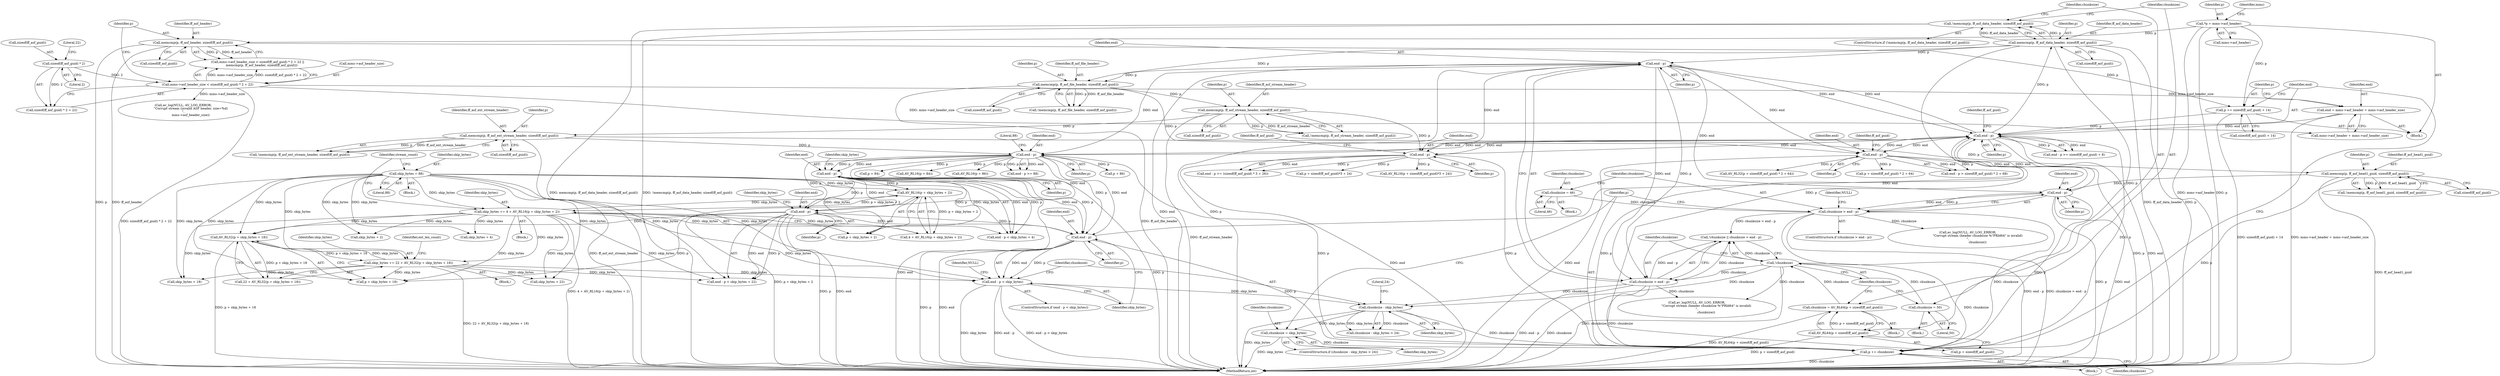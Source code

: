 digraph "0_FFmpeg_cced03dd667a5df6df8fd40d8de0bff477ee02e8@API" {
"1000177" [label="(Call,!memcmp(p, ff_asf_data_header, sizeof(ff_asf_guid)))"];
"1000178" [label="(Call,memcmp(p, ff_asf_data_header, sizeof(ff_asf_guid)))"];
"1000167" [label="(Call,end - p)"];
"1000508" [label="(Call,end - p)"];
"1000202" [label="(Call,end - p)"];
"1000496" [label="(Call,memcmp(p, ff_asf_head1_guid, sizeof(ff_asf_guid)))"];
"1000382" [label="(Call,memcmp(p, ff_asf_ext_stream_header, sizeof(ff_asf_guid)))"];
"1000274" [label="(Call,memcmp(p, ff_asf_stream_header, sizeof(ff_asf_guid)))"];
"1000215" [label="(Call,memcmp(p, ff_asf_file_header, sizeof(ff_asf_guid)))"];
"1000150" [label="(Call,end = mms->asf_header + mms->asf_header_size)"];
"1000125" [label="(Call,mms->asf_header_size < sizeof(ff_asf_guid) * 2 + 22)"];
"1000130" [label="(Call,sizeof(ff_asf_guid) * 2)"];
"1000473" [label="(Call,end - p)"];
"1000419" [label="(Call,end - p)"];
"1000390" [label="(Call,end - p)"];
"1000448" [label="(Call,end - p)"];
"1000282" [label="(Call,end - p)"];
"1000223" [label="(Call,end - p)"];
"1000519" [label="(Call,p += chunksize)"];
"1000200" [label="(Call,chunksize > end - p)"];
"1000198" [label="(Call,!chunksize)"];
"1000184" [label="(Call,chunksize = 50)"];
"1000189" [label="(Call,chunksize = AV_RL64(p + sizeof(ff_asf_guid)))"];
"1000191" [label="(Call,AV_RL64(p + sizeof(ff_asf_guid)))"];
"1000506" [label="(Call,chunksize > end - p)"];
"1000502" [label="(Call,chunksize = 46)"];
"1000490" [label="(Call,chunksize = skip_bytes)"];
"1000486" [label="(Call,chunksize - skip_bytes)"];
"1000472" [label="(Call,end - p < skip_bytes)"];
"1000410" [label="(Call,skip_bytes = 88)"];
"1000432" [label="(Call,skip_bytes += 4 + AV_RL16(p + skip_bytes + 2))"];
"1000436" [label="(Call,AV_RL16(p + skip_bytes + 2))"];
"1000461" [label="(Call,skip_bytes += 22 + AV_RL32(p + skip_bytes + 18))"];
"1000465" [label="(Call,AV_RL32(p + skip_bytes + 18))"];
"1000159" [label="(Call,p += sizeof(ff_asf_guid) + 14)"];
"1000135" [label="(Call,memcmp(p, ff_asf_header, sizeof(ff_asf_guid)))"];
"1000110" [label="(Call,*p = mms->asf_header)"];
"1000108" [label="(Block,)"];
"1000189" [label="(Call,chunksize = AV_RL64(p + sizeof(ff_asf_guid)))"];
"1000519" [label="(Call,p += chunksize)"];
"1000382" [label="(Call,memcmp(p, ff_asf_ext_stream_header, sizeof(ff_asf_guid)))"];
"1000274" [label="(Call,memcmp(p, ff_asf_stream_header, sizeof(ff_asf_guid)))"];
"1000391" [label="(Identifier,end)"];
"1000199" [label="(Identifier,chunksize)"];
"1000509" [label="(Identifier,end)"];
"1000197" [label="(Call,!chunksize || chunksize > end - p)"];
"1000288" [label="(Identifier,ff_asf_guid)"];
"1000120" [label="(Identifier,mms)"];
"1000295" [label="(Call,p + sizeof(ff_asf_guid)*3 + 24)"];
"1000180" [label="(Identifier,ff_asf_data_header)"];
"1000449" [label="(Identifier,end)"];
"1000475" [label="(Identifier,p)"];
"1000451" [label="(Call,skip_bytes + 22)"];
"1000506" [label="(Call,chunksize > end - p)"];
"1000191" [label="(Call,AV_RL64(p + sizeof(ff_asf_guid)))"];
"1000487" [label="(Identifier,chunksize)"];
"1000495" [label="(Call,!memcmp(p, ff_asf_head1_guid, sizeof(ff_asf_guid)))"];
"1000137" [label="(Identifier,ff_asf_header)"];
"1000176" [label="(ControlStructure,if (!memcmp(p, ff_asf_data_header, sizeof(ff_asf_guid))))"];
"1000131" [label="(Call,sizeof(ff_asf_guid))"];
"1000383" [label="(Identifier,p)"];
"1000485" [label="(Call,chunksize - skip_bytes > 24)"];
"1000492" [label="(Identifier,skip_bytes)"];
"1000505" [label="(ControlStructure,if (chunksize > end - p))"];
"1000161" [label="(Call,sizeof(ff_asf_guid) + 14)"];
"1000415" [label="(Identifier,stream_count)"];
"1000218" [label="(Call,sizeof(ff_asf_guid))"];
"1000134" [label="(Literal,22)"];
"1000444" [label="(Identifier,ext_len_count)"];
"1000491" [label="(Identifier,chunksize)"];
"1000436" [label="(Call,AV_RL16(p + skip_bytes + 2))"];
"1000188" [label="(Block,)"];
"1000433" [label="(Identifier,skip_bytes)"];
"1000206" [label="(Call,av_log(NULL, AV_LOG_ERROR,\n                   \"Corrupt stream (header chunksize %\"PRId64\" is invalid)\n\",\n                   chunksize))"];
"1000418" [label="(Call,end - p < skip_bytes + 4)"];
"1000466" [label="(Call,p + skip_bytes + 18)"];
"1000479" [label="(Identifier,NULL)"];
"1000437" [label="(Call,p + skip_bytes + 2)"];
"1000277" [label="(Call,sizeof(ff_asf_guid))"];
"1000502" [label="(Call,chunksize = 46)"];
"1000504" [label="(Literal,46)"];
"1000125" [label="(Call,mms->asf_header_size < sizeof(ff_asf_guid) * 2 + 22)"];
"1000513" [label="(Identifier,NULL)"];
"1000204" [label="(Identifier,p)"];
"1000405" [label="(Call,AV_RL16(p + 86))"];
"1000179" [label="(Identifier,p)"];
"1000461" [label="(Call,skip_bytes += 22 + AV_RL32(p + skip_bytes + 18))"];
"1000421" [label="(Identifier,p)"];
"1000136" [label="(Identifier,p)"];
"1000498" [label="(Identifier,ff_asf_head1_guid)"];
"1000275" [label="(Identifier,p)"];
"1000174" [label="(Block,)"];
"1000178" [label="(Call,memcmp(p, ff_asf_data_header, sizeof(ff_asf_guid)))"];
"1000422" [label="(Call,skip_bytes + 4)"];
"1000432" [label="(Call,skip_bytes += 4 + AV_RL16(p + skip_bytes + 2))"];
"1000150" [label="(Call,end = mms->asf_header + mms->asf_header_size)"];
"1000434" [label="(Call,4 + AV_RL16(p + skip_bytes + 2))"];
"1000389" [label="(Call,end - p >= 88)"];
"1000112" [label="(Call,mms->asf_header)"];
"1000200" [label="(Call,chunksize > end - p)"];
"1000159" [label="(Call,p += sizeof(ff_asf_guid) + 14)"];
"1000216" [label="(Identifier,p)"];
"1000450" [label="(Identifier,p)"];
"1000238" [label="(Call,p + sizeof(ff_asf_guid) * 2 + 64)"];
"1000224" [label="(Identifier,end)"];
"1000172" [label="(Identifier,ff_asf_guid)"];
"1000222" [label="(Call,end - p > sizeof(ff_asf_guid) * 2 + 68)"];
"1000217" [label="(Identifier,ff_asf_file_header)"];
"1000499" [label="(Call,sizeof(ff_asf_guid))"];
"1000201" [label="(Identifier,chunksize)"];
"1000393" [label="(Literal,88)"];
"1000169" [label="(Identifier,p)"];
"1000160" [label="(Identifier,p)"];
"1000521" [label="(Identifier,chunksize)"];
"1000126" [label="(Call,mms->asf_header_size)"];
"1000474" [label="(Identifier,end)"];
"1000448" [label="(Call,end - p)"];
"1000488" [label="(Identifier,skip_bytes)"];
"1000497" [label="(Identifier,p)"];
"1000130" [label="(Call,sizeof(ff_asf_guid) * 2)"];
"1000385" [label="(Call,sizeof(ff_asf_guid))"];
"1000184" [label="(Call,chunksize = 50)"];
"1000463" [label="(Call,22 + AV_RL32(p + skip_bytes + 18))"];
"1000439" [label="(Call,skip_bytes + 2)"];
"1000507" [label="(Identifier,chunksize)"];
"1000486" [label="(Call,chunksize - skip_bytes)"];
"1000392" [label="(Identifier,p)"];
"1000151" [label="(Identifier,end)"];
"1000237" [label="(Call,AV_RL32(p + sizeof(ff_asf_guid) * 2 + 64))"];
"1000110" [label="(Call,*p = mms->asf_header)"];
"1000166" [label="(Call,end - p >= sizeof(ff_asf_guid) + 8)"];
"1000133" [label="(Literal,2)"];
"1000141" [label="(Call,av_log(NULL, AV_LOG_ERROR,\n               \"Corrupt stream (invalid ASF header, size=%d)\n\",\n               mms->asf_header_size))"];
"1000276" [label="(Identifier,ff_asf_stream_header)"];
"1000520" [label="(Identifier,p)"];
"1000129" [label="(Call,sizeof(ff_asf_guid) * 2 + 22)"];
"1000190" [label="(Identifier,chunksize)"];
"1000411" [label="(Identifier,skip_bytes)"];
"1000186" [label="(Literal,50)"];
"1000419" [label="(Call,end - p)"];
"1000406" [label="(Call,p + 86)"];
"1000510" [label="(Identifier,p)"];
"1000489" [label="(Literal,24)"];
"1000294" [label="(Call,AV_RL16(p + sizeof(ff_asf_guid)*3 + 24))"];
"1000198" [label="(Call,!chunksize)"];
"1000192" [label="(Call,p + sizeof(ff_asf_guid))"];
"1000183" [label="(Block,)"];
"1000185" [label="(Identifier,chunksize)"];
"1000214" [label="(Call,!memcmp(p, ff_asf_file_header, sizeof(ff_asf_guid)))"];
"1000501" [label="(Block,)"];
"1000203" [label="(Identifier,end)"];
"1000177" [label="(Call,!memcmp(p, ff_asf_data_header, sizeof(ff_asf_guid)))"];
"1000423" [label="(Identifier,skip_bytes)"];
"1000462" [label="(Identifier,skip_bytes)"];
"1000202" [label="(Call,end - p)"];
"1000468" [label="(Call,skip_bytes + 18)"];
"1000399" [label="(Call,p + 84)"];
"1000420" [label="(Identifier,end)"];
"1000452" [label="(Identifier,skip_bytes)"];
"1000503" [label="(Identifier,chunksize)"];
"1000496" [label="(Call,memcmp(p, ff_asf_head1_guid, sizeof(ff_asf_guid)))"];
"1000471" [label="(ControlStructure,if (end - p < skip_bytes))"];
"1000111" [label="(Identifier,p)"];
"1000283" [label="(Identifier,end)"];
"1000476" [label="(Identifier,skip_bytes)"];
"1000394" [label="(Block,)"];
"1000138" [label="(Call,sizeof(ff_asf_guid))"];
"1000410" [label="(Call,skip_bytes = 88)"];
"1000465" [label="(Call,AV_RL32(p + skip_bytes + 18))"];
"1000223" [label="(Call,end - p)"];
"1000167" [label="(Call,end - p)"];
"1000447" [label="(Call,end - p < skip_bytes + 22)"];
"1000225" [label="(Identifier,p)"];
"1000124" [label="(Call,mms->asf_header_size < sizeof(ff_asf_guid) * 2 + 22 ||\n        memcmp(p, ff_asf_header, sizeof(ff_asf_guid)))"];
"1000284" [label="(Identifier,p)"];
"1000512" [label="(Call,av_log(NULL, AV_LOG_ERROR,\n                    \"Corrupt stream (header chunksize %\"PRId64\" is invalid)\n\",\n                    chunksize))"];
"1000135" [label="(Call,memcmp(p, ff_asf_header, sizeof(ff_asf_guid)))"];
"1000398" [label="(Call,AV_RL16(p + 84))"];
"1000168" [label="(Identifier,end)"];
"1000152" [label="(Call,mms->asf_header + mms->asf_header_size)"];
"1000281" [label="(Call,end - p >= (sizeof(ff_asf_guid) * 3 + 26))"];
"1000390" [label="(Call,end - p)"];
"1000282" [label="(Call,end - p)"];
"1000524" [label="(MethodReturn,int)"];
"1000273" [label="(Call,!memcmp(p, ff_asf_stream_header, sizeof(ff_asf_guid)))"];
"1000472" [label="(Call,end - p < skip_bytes)"];
"1000445" [label="(Block,)"];
"1000181" [label="(Call,sizeof(ff_asf_guid))"];
"1000381" [label="(Call,!memcmp(p, ff_asf_ext_stream_header, sizeof(ff_asf_guid)))"];
"1000384" [label="(Identifier,ff_asf_ext_stream_header)"];
"1000508" [label="(Call,end - p)"];
"1000484" [label="(ControlStructure,if (chunksize - skip_bytes > 24))"];
"1000473" [label="(Call,end - p)"];
"1000412" [label="(Literal,88)"];
"1000416" [label="(Block,)"];
"1000215" [label="(Call,memcmp(p, ff_asf_file_header, sizeof(ff_asf_guid)))"];
"1000229" [label="(Identifier,ff_asf_guid)"];
"1000490" [label="(Call,chunksize = skip_bytes)"];
"1000177" -> "1000176"  [label="AST: "];
"1000177" -> "1000178"  [label="CFG: "];
"1000178" -> "1000177"  [label="AST: "];
"1000185" -> "1000177"  [label="CFG: "];
"1000190" -> "1000177"  [label="CFG: "];
"1000177" -> "1000524"  [label="DDG: memcmp(p, ff_asf_data_header, sizeof(ff_asf_guid))"];
"1000177" -> "1000524"  [label="DDG: !memcmp(p, ff_asf_data_header, sizeof(ff_asf_guid))"];
"1000178" -> "1000177"  [label="DDG: p"];
"1000178" -> "1000177"  [label="DDG: ff_asf_data_header"];
"1000178" -> "1000181"  [label="CFG: "];
"1000179" -> "1000178"  [label="AST: "];
"1000180" -> "1000178"  [label="AST: "];
"1000181" -> "1000178"  [label="AST: "];
"1000178" -> "1000524"  [label="DDG: p"];
"1000178" -> "1000524"  [label="DDG: ff_asf_data_header"];
"1000167" -> "1000178"  [label="DDG: p"];
"1000178" -> "1000191"  [label="DDG: p"];
"1000178" -> "1000192"  [label="DDG: p"];
"1000178" -> "1000202"  [label="DDG: p"];
"1000178" -> "1000215"  [label="DDG: p"];
"1000167" -> "1000166"  [label="AST: "];
"1000167" -> "1000169"  [label="CFG: "];
"1000168" -> "1000167"  [label="AST: "];
"1000169" -> "1000167"  [label="AST: "];
"1000172" -> "1000167"  [label="CFG: "];
"1000167" -> "1000524"  [label="DDG: end"];
"1000167" -> "1000524"  [label="DDG: p"];
"1000167" -> "1000166"  [label="DDG: end"];
"1000167" -> "1000166"  [label="DDG: p"];
"1000508" -> "1000167"  [label="DDG: end"];
"1000150" -> "1000167"  [label="DDG: end"];
"1000473" -> "1000167"  [label="DDG: end"];
"1000202" -> "1000167"  [label="DDG: end"];
"1000390" -> "1000167"  [label="DDG: end"];
"1000282" -> "1000167"  [label="DDG: end"];
"1000223" -> "1000167"  [label="DDG: end"];
"1000519" -> "1000167"  [label="DDG: p"];
"1000159" -> "1000167"  [label="DDG: p"];
"1000167" -> "1000202"  [label="DDG: end"];
"1000167" -> "1000223"  [label="DDG: end"];
"1000167" -> "1000282"  [label="DDG: end"];
"1000167" -> "1000390"  [label="DDG: end"];
"1000167" -> "1000508"  [label="DDG: end"];
"1000508" -> "1000506"  [label="AST: "];
"1000508" -> "1000510"  [label="CFG: "];
"1000509" -> "1000508"  [label="AST: "];
"1000510" -> "1000508"  [label="AST: "];
"1000506" -> "1000508"  [label="CFG: "];
"1000508" -> "1000524"  [label="DDG: end"];
"1000508" -> "1000524"  [label="DDG: p"];
"1000508" -> "1000506"  [label="DDG: end"];
"1000508" -> "1000506"  [label="DDG: p"];
"1000202" -> "1000508"  [label="DDG: end"];
"1000496" -> "1000508"  [label="DDG: p"];
"1000508" -> "1000519"  [label="DDG: p"];
"1000202" -> "1000200"  [label="AST: "];
"1000202" -> "1000204"  [label="CFG: "];
"1000203" -> "1000202"  [label="AST: "];
"1000204" -> "1000202"  [label="AST: "];
"1000200" -> "1000202"  [label="CFG: "];
"1000202" -> "1000524"  [label="DDG: end"];
"1000202" -> "1000524"  [label="DDG: p"];
"1000202" -> "1000200"  [label="DDG: end"];
"1000202" -> "1000200"  [label="DDG: p"];
"1000202" -> "1000215"  [label="DDG: p"];
"1000202" -> "1000223"  [label="DDG: end"];
"1000202" -> "1000282"  [label="DDG: end"];
"1000202" -> "1000390"  [label="DDG: end"];
"1000496" -> "1000495"  [label="AST: "];
"1000496" -> "1000499"  [label="CFG: "];
"1000497" -> "1000496"  [label="AST: "];
"1000498" -> "1000496"  [label="AST: "];
"1000499" -> "1000496"  [label="AST: "];
"1000495" -> "1000496"  [label="CFG: "];
"1000496" -> "1000524"  [label="DDG: ff_asf_head1_guid"];
"1000496" -> "1000495"  [label="DDG: p"];
"1000496" -> "1000495"  [label="DDG: ff_asf_head1_guid"];
"1000382" -> "1000496"  [label="DDG: p"];
"1000496" -> "1000519"  [label="DDG: p"];
"1000382" -> "1000381"  [label="AST: "];
"1000382" -> "1000385"  [label="CFG: "];
"1000383" -> "1000382"  [label="AST: "];
"1000384" -> "1000382"  [label="AST: "];
"1000385" -> "1000382"  [label="AST: "];
"1000381" -> "1000382"  [label="CFG: "];
"1000382" -> "1000524"  [label="DDG: ff_asf_ext_stream_header"];
"1000382" -> "1000381"  [label="DDG: p"];
"1000382" -> "1000381"  [label="DDG: ff_asf_ext_stream_header"];
"1000274" -> "1000382"  [label="DDG: p"];
"1000382" -> "1000390"  [label="DDG: p"];
"1000274" -> "1000273"  [label="AST: "];
"1000274" -> "1000277"  [label="CFG: "];
"1000275" -> "1000274"  [label="AST: "];
"1000276" -> "1000274"  [label="AST: "];
"1000277" -> "1000274"  [label="AST: "];
"1000273" -> "1000274"  [label="CFG: "];
"1000274" -> "1000524"  [label="DDG: ff_asf_stream_header"];
"1000274" -> "1000273"  [label="DDG: p"];
"1000274" -> "1000273"  [label="DDG: ff_asf_stream_header"];
"1000215" -> "1000274"  [label="DDG: p"];
"1000274" -> "1000282"  [label="DDG: p"];
"1000215" -> "1000214"  [label="AST: "];
"1000215" -> "1000218"  [label="CFG: "];
"1000216" -> "1000215"  [label="AST: "];
"1000217" -> "1000215"  [label="AST: "];
"1000218" -> "1000215"  [label="AST: "];
"1000214" -> "1000215"  [label="CFG: "];
"1000215" -> "1000524"  [label="DDG: ff_asf_file_header"];
"1000215" -> "1000214"  [label="DDG: p"];
"1000215" -> "1000214"  [label="DDG: ff_asf_file_header"];
"1000215" -> "1000223"  [label="DDG: p"];
"1000150" -> "1000108"  [label="AST: "];
"1000150" -> "1000152"  [label="CFG: "];
"1000151" -> "1000150"  [label="AST: "];
"1000152" -> "1000150"  [label="AST: "];
"1000160" -> "1000150"  [label="CFG: "];
"1000150" -> "1000524"  [label="DDG: mms->asf_header + mms->asf_header_size"];
"1000125" -> "1000150"  [label="DDG: mms->asf_header_size"];
"1000125" -> "1000124"  [label="AST: "];
"1000125" -> "1000129"  [label="CFG: "];
"1000126" -> "1000125"  [label="AST: "];
"1000129" -> "1000125"  [label="AST: "];
"1000136" -> "1000125"  [label="CFG: "];
"1000124" -> "1000125"  [label="CFG: "];
"1000125" -> "1000524"  [label="DDG: sizeof(ff_asf_guid) * 2 + 22"];
"1000125" -> "1000124"  [label="DDG: mms->asf_header_size"];
"1000125" -> "1000124"  [label="DDG: sizeof(ff_asf_guid) * 2 + 22"];
"1000130" -> "1000125"  [label="DDG: 2"];
"1000125" -> "1000141"  [label="DDG: mms->asf_header_size"];
"1000125" -> "1000152"  [label="DDG: mms->asf_header_size"];
"1000130" -> "1000129"  [label="AST: "];
"1000130" -> "1000133"  [label="CFG: "];
"1000131" -> "1000130"  [label="AST: "];
"1000133" -> "1000130"  [label="AST: "];
"1000134" -> "1000130"  [label="CFG: "];
"1000130" -> "1000129"  [label="DDG: 2"];
"1000473" -> "1000472"  [label="AST: "];
"1000473" -> "1000475"  [label="CFG: "];
"1000474" -> "1000473"  [label="AST: "];
"1000475" -> "1000473"  [label="AST: "];
"1000476" -> "1000473"  [label="CFG: "];
"1000473" -> "1000524"  [label="DDG: end"];
"1000473" -> "1000524"  [label="DDG: p"];
"1000473" -> "1000472"  [label="DDG: end"];
"1000473" -> "1000472"  [label="DDG: p"];
"1000419" -> "1000473"  [label="DDG: end"];
"1000419" -> "1000473"  [label="DDG: p"];
"1000448" -> "1000473"  [label="DDG: end"];
"1000448" -> "1000473"  [label="DDG: p"];
"1000390" -> "1000473"  [label="DDG: end"];
"1000390" -> "1000473"  [label="DDG: p"];
"1000473" -> "1000519"  [label="DDG: p"];
"1000419" -> "1000418"  [label="AST: "];
"1000419" -> "1000421"  [label="CFG: "];
"1000420" -> "1000419"  [label="AST: "];
"1000421" -> "1000419"  [label="AST: "];
"1000423" -> "1000419"  [label="CFG: "];
"1000419" -> "1000524"  [label="DDG: end"];
"1000419" -> "1000524"  [label="DDG: p"];
"1000419" -> "1000418"  [label="DDG: end"];
"1000419" -> "1000418"  [label="DDG: p"];
"1000390" -> "1000419"  [label="DDG: end"];
"1000390" -> "1000419"  [label="DDG: p"];
"1000419" -> "1000436"  [label="DDG: p"];
"1000419" -> "1000437"  [label="DDG: p"];
"1000419" -> "1000448"  [label="DDG: end"];
"1000419" -> "1000448"  [label="DDG: p"];
"1000390" -> "1000389"  [label="AST: "];
"1000390" -> "1000392"  [label="CFG: "];
"1000391" -> "1000390"  [label="AST: "];
"1000392" -> "1000390"  [label="AST: "];
"1000393" -> "1000390"  [label="CFG: "];
"1000390" -> "1000389"  [label="DDG: end"];
"1000390" -> "1000389"  [label="DDG: p"];
"1000390" -> "1000398"  [label="DDG: p"];
"1000390" -> "1000399"  [label="DDG: p"];
"1000390" -> "1000405"  [label="DDG: p"];
"1000390" -> "1000406"  [label="DDG: p"];
"1000390" -> "1000448"  [label="DDG: end"];
"1000390" -> "1000448"  [label="DDG: p"];
"1000390" -> "1000519"  [label="DDG: p"];
"1000448" -> "1000447"  [label="AST: "];
"1000448" -> "1000450"  [label="CFG: "];
"1000449" -> "1000448"  [label="AST: "];
"1000450" -> "1000448"  [label="AST: "];
"1000452" -> "1000448"  [label="CFG: "];
"1000448" -> "1000524"  [label="DDG: p"];
"1000448" -> "1000524"  [label="DDG: end"];
"1000448" -> "1000447"  [label="DDG: end"];
"1000448" -> "1000447"  [label="DDG: p"];
"1000448" -> "1000465"  [label="DDG: p"];
"1000448" -> "1000466"  [label="DDG: p"];
"1000282" -> "1000281"  [label="AST: "];
"1000282" -> "1000284"  [label="CFG: "];
"1000283" -> "1000282"  [label="AST: "];
"1000284" -> "1000282"  [label="AST: "];
"1000288" -> "1000282"  [label="CFG: "];
"1000282" -> "1000524"  [label="DDG: end"];
"1000282" -> "1000281"  [label="DDG: end"];
"1000282" -> "1000281"  [label="DDG: p"];
"1000282" -> "1000294"  [label="DDG: p"];
"1000282" -> "1000295"  [label="DDG: p"];
"1000282" -> "1000519"  [label="DDG: p"];
"1000223" -> "1000222"  [label="AST: "];
"1000223" -> "1000225"  [label="CFG: "];
"1000224" -> "1000223"  [label="AST: "];
"1000225" -> "1000223"  [label="AST: "];
"1000229" -> "1000223"  [label="CFG: "];
"1000223" -> "1000524"  [label="DDG: end"];
"1000223" -> "1000222"  [label="DDG: end"];
"1000223" -> "1000222"  [label="DDG: p"];
"1000223" -> "1000237"  [label="DDG: p"];
"1000223" -> "1000238"  [label="DDG: p"];
"1000223" -> "1000519"  [label="DDG: p"];
"1000519" -> "1000174"  [label="AST: "];
"1000519" -> "1000521"  [label="CFG: "];
"1000520" -> "1000519"  [label="AST: "];
"1000521" -> "1000519"  [label="AST: "];
"1000168" -> "1000519"  [label="CFG: "];
"1000519" -> "1000524"  [label="DDG: chunksize"];
"1000200" -> "1000519"  [label="DDG: chunksize"];
"1000506" -> "1000519"  [label="DDG: chunksize"];
"1000490" -> "1000519"  [label="DDG: chunksize"];
"1000198" -> "1000519"  [label="DDG: chunksize"];
"1000486" -> "1000519"  [label="DDG: chunksize"];
"1000200" -> "1000197"  [label="AST: "];
"1000201" -> "1000200"  [label="AST: "];
"1000197" -> "1000200"  [label="CFG: "];
"1000200" -> "1000524"  [label="DDG: chunksize"];
"1000200" -> "1000524"  [label="DDG: end - p"];
"1000200" -> "1000197"  [label="DDG: chunksize"];
"1000200" -> "1000197"  [label="DDG: end - p"];
"1000198" -> "1000200"  [label="DDG: chunksize"];
"1000200" -> "1000206"  [label="DDG: chunksize"];
"1000200" -> "1000486"  [label="DDG: chunksize"];
"1000198" -> "1000197"  [label="AST: "];
"1000198" -> "1000199"  [label="CFG: "];
"1000199" -> "1000198"  [label="AST: "];
"1000201" -> "1000198"  [label="CFG: "];
"1000197" -> "1000198"  [label="CFG: "];
"1000198" -> "1000524"  [label="DDG: chunksize"];
"1000198" -> "1000197"  [label="DDG: chunksize"];
"1000184" -> "1000198"  [label="DDG: chunksize"];
"1000189" -> "1000198"  [label="DDG: chunksize"];
"1000198" -> "1000206"  [label="DDG: chunksize"];
"1000198" -> "1000486"  [label="DDG: chunksize"];
"1000184" -> "1000183"  [label="AST: "];
"1000184" -> "1000186"  [label="CFG: "];
"1000185" -> "1000184"  [label="AST: "];
"1000186" -> "1000184"  [label="AST: "];
"1000199" -> "1000184"  [label="CFG: "];
"1000189" -> "1000188"  [label="AST: "];
"1000189" -> "1000191"  [label="CFG: "];
"1000190" -> "1000189"  [label="AST: "];
"1000191" -> "1000189"  [label="AST: "];
"1000199" -> "1000189"  [label="CFG: "];
"1000189" -> "1000524"  [label="DDG: AV_RL64(p + sizeof(ff_asf_guid))"];
"1000191" -> "1000189"  [label="DDG: p + sizeof(ff_asf_guid)"];
"1000191" -> "1000192"  [label="CFG: "];
"1000192" -> "1000191"  [label="AST: "];
"1000191" -> "1000524"  [label="DDG: p + sizeof(ff_asf_guid)"];
"1000506" -> "1000505"  [label="AST: "];
"1000507" -> "1000506"  [label="AST: "];
"1000513" -> "1000506"  [label="CFG: "];
"1000520" -> "1000506"  [label="CFG: "];
"1000506" -> "1000524"  [label="DDG: chunksize > end - p"];
"1000506" -> "1000524"  [label="DDG: end - p"];
"1000506" -> "1000197"  [label="DDG: chunksize > end - p"];
"1000502" -> "1000506"  [label="DDG: chunksize"];
"1000506" -> "1000512"  [label="DDG: chunksize"];
"1000502" -> "1000501"  [label="AST: "];
"1000502" -> "1000504"  [label="CFG: "];
"1000503" -> "1000502"  [label="AST: "];
"1000504" -> "1000502"  [label="AST: "];
"1000507" -> "1000502"  [label="CFG: "];
"1000490" -> "1000484"  [label="AST: "];
"1000490" -> "1000492"  [label="CFG: "];
"1000491" -> "1000490"  [label="AST: "];
"1000492" -> "1000490"  [label="AST: "];
"1000520" -> "1000490"  [label="CFG: "];
"1000490" -> "1000524"  [label="DDG: skip_bytes"];
"1000486" -> "1000490"  [label="DDG: skip_bytes"];
"1000486" -> "1000485"  [label="AST: "];
"1000486" -> "1000488"  [label="CFG: "];
"1000487" -> "1000486"  [label="AST: "];
"1000488" -> "1000486"  [label="AST: "];
"1000489" -> "1000486"  [label="CFG: "];
"1000486" -> "1000524"  [label="DDG: skip_bytes"];
"1000486" -> "1000485"  [label="DDG: chunksize"];
"1000486" -> "1000485"  [label="DDG: skip_bytes"];
"1000472" -> "1000486"  [label="DDG: skip_bytes"];
"1000472" -> "1000471"  [label="AST: "];
"1000472" -> "1000476"  [label="CFG: "];
"1000476" -> "1000472"  [label="AST: "];
"1000479" -> "1000472"  [label="CFG: "];
"1000487" -> "1000472"  [label="CFG: "];
"1000472" -> "1000524"  [label="DDG: end - p < skip_bytes"];
"1000472" -> "1000524"  [label="DDG: skip_bytes"];
"1000472" -> "1000524"  [label="DDG: end - p"];
"1000410" -> "1000472"  [label="DDG: skip_bytes"];
"1000432" -> "1000472"  [label="DDG: skip_bytes"];
"1000461" -> "1000472"  [label="DDG: skip_bytes"];
"1000410" -> "1000394"  [label="AST: "];
"1000410" -> "1000412"  [label="CFG: "];
"1000411" -> "1000410"  [label="AST: "];
"1000412" -> "1000410"  [label="AST: "];
"1000415" -> "1000410"  [label="CFG: "];
"1000410" -> "1000418"  [label="DDG: skip_bytes"];
"1000410" -> "1000422"  [label="DDG: skip_bytes"];
"1000410" -> "1000432"  [label="DDG: skip_bytes"];
"1000410" -> "1000436"  [label="DDG: skip_bytes"];
"1000410" -> "1000437"  [label="DDG: skip_bytes"];
"1000410" -> "1000439"  [label="DDG: skip_bytes"];
"1000410" -> "1000447"  [label="DDG: skip_bytes"];
"1000410" -> "1000451"  [label="DDG: skip_bytes"];
"1000410" -> "1000461"  [label="DDG: skip_bytes"];
"1000410" -> "1000465"  [label="DDG: skip_bytes"];
"1000410" -> "1000466"  [label="DDG: skip_bytes"];
"1000410" -> "1000468"  [label="DDG: skip_bytes"];
"1000432" -> "1000416"  [label="AST: "];
"1000432" -> "1000434"  [label="CFG: "];
"1000433" -> "1000432"  [label="AST: "];
"1000434" -> "1000432"  [label="AST: "];
"1000415" -> "1000432"  [label="CFG: "];
"1000432" -> "1000524"  [label="DDG: 4 + AV_RL16(p + skip_bytes + 2)"];
"1000432" -> "1000418"  [label="DDG: skip_bytes"];
"1000432" -> "1000422"  [label="DDG: skip_bytes"];
"1000436" -> "1000432"  [label="DDG: p + skip_bytes + 2"];
"1000432" -> "1000436"  [label="DDG: skip_bytes"];
"1000432" -> "1000437"  [label="DDG: skip_bytes"];
"1000432" -> "1000439"  [label="DDG: skip_bytes"];
"1000432" -> "1000447"  [label="DDG: skip_bytes"];
"1000432" -> "1000451"  [label="DDG: skip_bytes"];
"1000432" -> "1000461"  [label="DDG: skip_bytes"];
"1000432" -> "1000465"  [label="DDG: skip_bytes"];
"1000432" -> "1000466"  [label="DDG: skip_bytes"];
"1000432" -> "1000468"  [label="DDG: skip_bytes"];
"1000436" -> "1000434"  [label="AST: "];
"1000436" -> "1000437"  [label="CFG: "];
"1000437" -> "1000436"  [label="AST: "];
"1000434" -> "1000436"  [label="CFG: "];
"1000436" -> "1000524"  [label="DDG: p + skip_bytes + 2"];
"1000436" -> "1000434"  [label="DDG: p + skip_bytes + 2"];
"1000461" -> "1000445"  [label="AST: "];
"1000461" -> "1000463"  [label="CFG: "];
"1000462" -> "1000461"  [label="AST: "];
"1000463" -> "1000461"  [label="AST: "];
"1000444" -> "1000461"  [label="CFG: "];
"1000461" -> "1000524"  [label="DDG: 22 + AV_RL32(p + skip_bytes + 18)"];
"1000461" -> "1000447"  [label="DDG: skip_bytes"];
"1000461" -> "1000451"  [label="DDG: skip_bytes"];
"1000465" -> "1000461"  [label="DDG: p + skip_bytes + 18"];
"1000461" -> "1000465"  [label="DDG: skip_bytes"];
"1000461" -> "1000466"  [label="DDG: skip_bytes"];
"1000461" -> "1000468"  [label="DDG: skip_bytes"];
"1000465" -> "1000463"  [label="AST: "];
"1000465" -> "1000466"  [label="CFG: "];
"1000466" -> "1000465"  [label="AST: "];
"1000463" -> "1000465"  [label="CFG: "];
"1000465" -> "1000524"  [label="DDG: p + skip_bytes + 18"];
"1000465" -> "1000463"  [label="DDG: p + skip_bytes + 18"];
"1000159" -> "1000108"  [label="AST: "];
"1000159" -> "1000161"  [label="CFG: "];
"1000160" -> "1000159"  [label="AST: "];
"1000161" -> "1000159"  [label="AST: "];
"1000168" -> "1000159"  [label="CFG: "];
"1000159" -> "1000524"  [label="DDG: sizeof(ff_asf_guid) + 14"];
"1000135" -> "1000159"  [label="DDG: p"];
"1000110" -> "1000159"  [label="DDG: p"];
"1000135" -> "1000124"  [label="AST: "];
"1000135" -> "1000138"  [label="CFG: "];
"1000136" -> "1000135"  [label="AST: "];
"1000137" -> "1000135"  [label="AST: "];
"1000138" -> "1000135"  [label="AST: "];
"1000124" -> "1000135"  [label="CFG: "];
"1000135" -> "1000524"  [label="DDG: p"];
"1000135" -> "1000524"  [label="DDG: ff_asf_header"];
"1000135" -> "1000124"  [label="DDG: p"];
"1000135" -> "1000124"  [label="DDG: ff_asf_header"];
"1000110" -> "1000135"  [label="DDG: p"];
"1000110" -> "1000108"  [label="AST: "];
"1000110" -> "1000112"  [label="CFG: "];
"1000111" -> "1000110"  [label="AST: "];
"1000112" -> "1000110"  [label="AST: "];
"1000120" -> "1000110"  [label="CFG: "];
"1000110" -> "1000524"  [label="DDG: mms->asf_header"];
"1000110" -> "1000524"  [label="DDG: p"];
}
